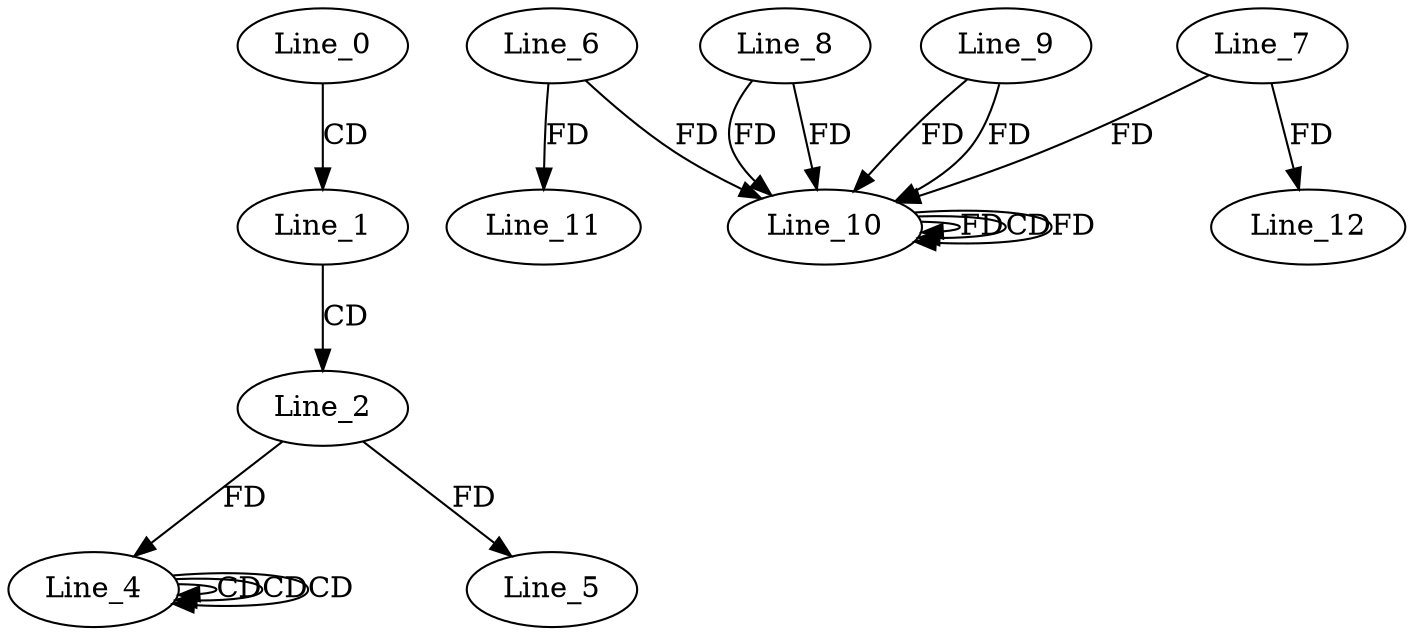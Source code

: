 digraph G {
  Line_0;
  Line_1;
  Line_2;
  Line_4;
  Line_4;
  Line_4;
  Line_4;
  Line_5;
  Line_10;
  Line_9;
  Line_10;
  Line_6;
  Line_8;
  Line_10;
  Line_10;
  Line_7;
  Line_11;
  Line_12;
  Line_0 -> Line_1 [ label="CD" ];
  Line_1 -> Line_2 [ label="CD" ];
  Line_4 -> Line_4 [ label="CD" ];
  Line_4 -> Line_4 [ label="CD" ];
  Line_2 -> Line_4 [ label="FD" ];
  Line_4 -> Line_4 [ label="CD" ];
  Line_2 -> Line_5 [ label="FD" ];
  Line_10 -> Line_10 [ label="FD" ];
  Line_9 -> Line_10 [ label="FD" ];
  Line_6 -> Line_10 [ label="FD" ];
  Line_8 -> Line_10 [ label="FD" ];
  Line_10 -> Line_10 [ label="CD" ];
  Line_7 -> Line_10 [ label="FD" ];
  Line_8 -> Line_10 [ label="FD" ];
  Line_10 -> Line_10 [ label="FD" ];
  Line_9 -> Line_10 [ label="FD" ];
  Line_6 -> Line_11 [ label="FD" ];
  Line_7 -> Line_12 [ label="FD" ];
}

